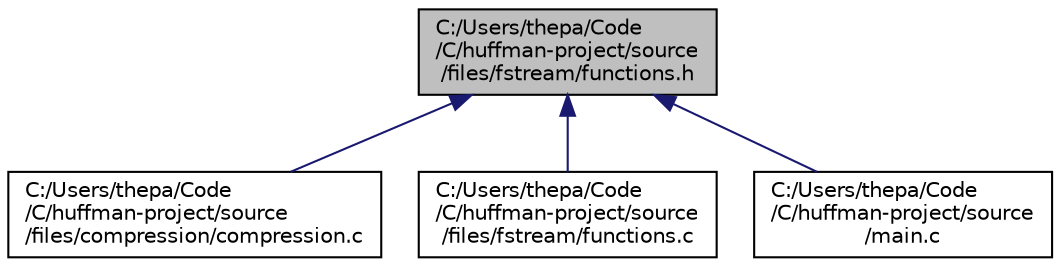 digraph "C:/Users/thepa/Code/C/huffman-project/source/files/fstream/functions.h"
{
 // LATEX_PDF_SIZE
  edge [fontname="Helvetica",fontsize="10",labelfontname="Helvetica",labelfontsize="10"];
  node [fontname="Helvetica",fontsize="10",shape=record];
  Node1 [label="C:/Users/thepa/Code\l/C/huffman-project/source\l/files/fstream/functions.h",height=0.2,width=0.4,color="black", fillcolor="grey75", style="filled", fontcolor="black",tooltip=" "];
  Node1 -> Node2 [dir="back",color="midnightblue",fontsize="10",style="solid"];
  Node2 [label="C:/Users/thepa/Code\l/C/huffman-project/source\l/files/compression/compression.c",height=0.2,width=0.4,color="black", fillcolor="white", style="filled",URL="$compression_8c.html",tooltip=" "];
  Node1 -> Node3 [dir="back",color="midnightblue",fontsize="10",style="solid"];
  Node3 [label="C:/Users/thepa/Code\l/C/huffman-project/source\l/files/fstream/functions.c",height=0.2,width=0.4,color="black", fillcolor="white", style="filled",URL="$functions_8c.html",tooltip=" "];
  Node1 -> Node4 [dir="back",color="midnightblue",fontsize="10",style="solid"];
  Node4 [label="C:/Users/thepa/Code\l/C/huffman-project/source\l/main.c",height=0.2,width=0.4,color="black", fillcolor="white", style="filled",URL="$main_8c.html",tooltip=" "];
}
